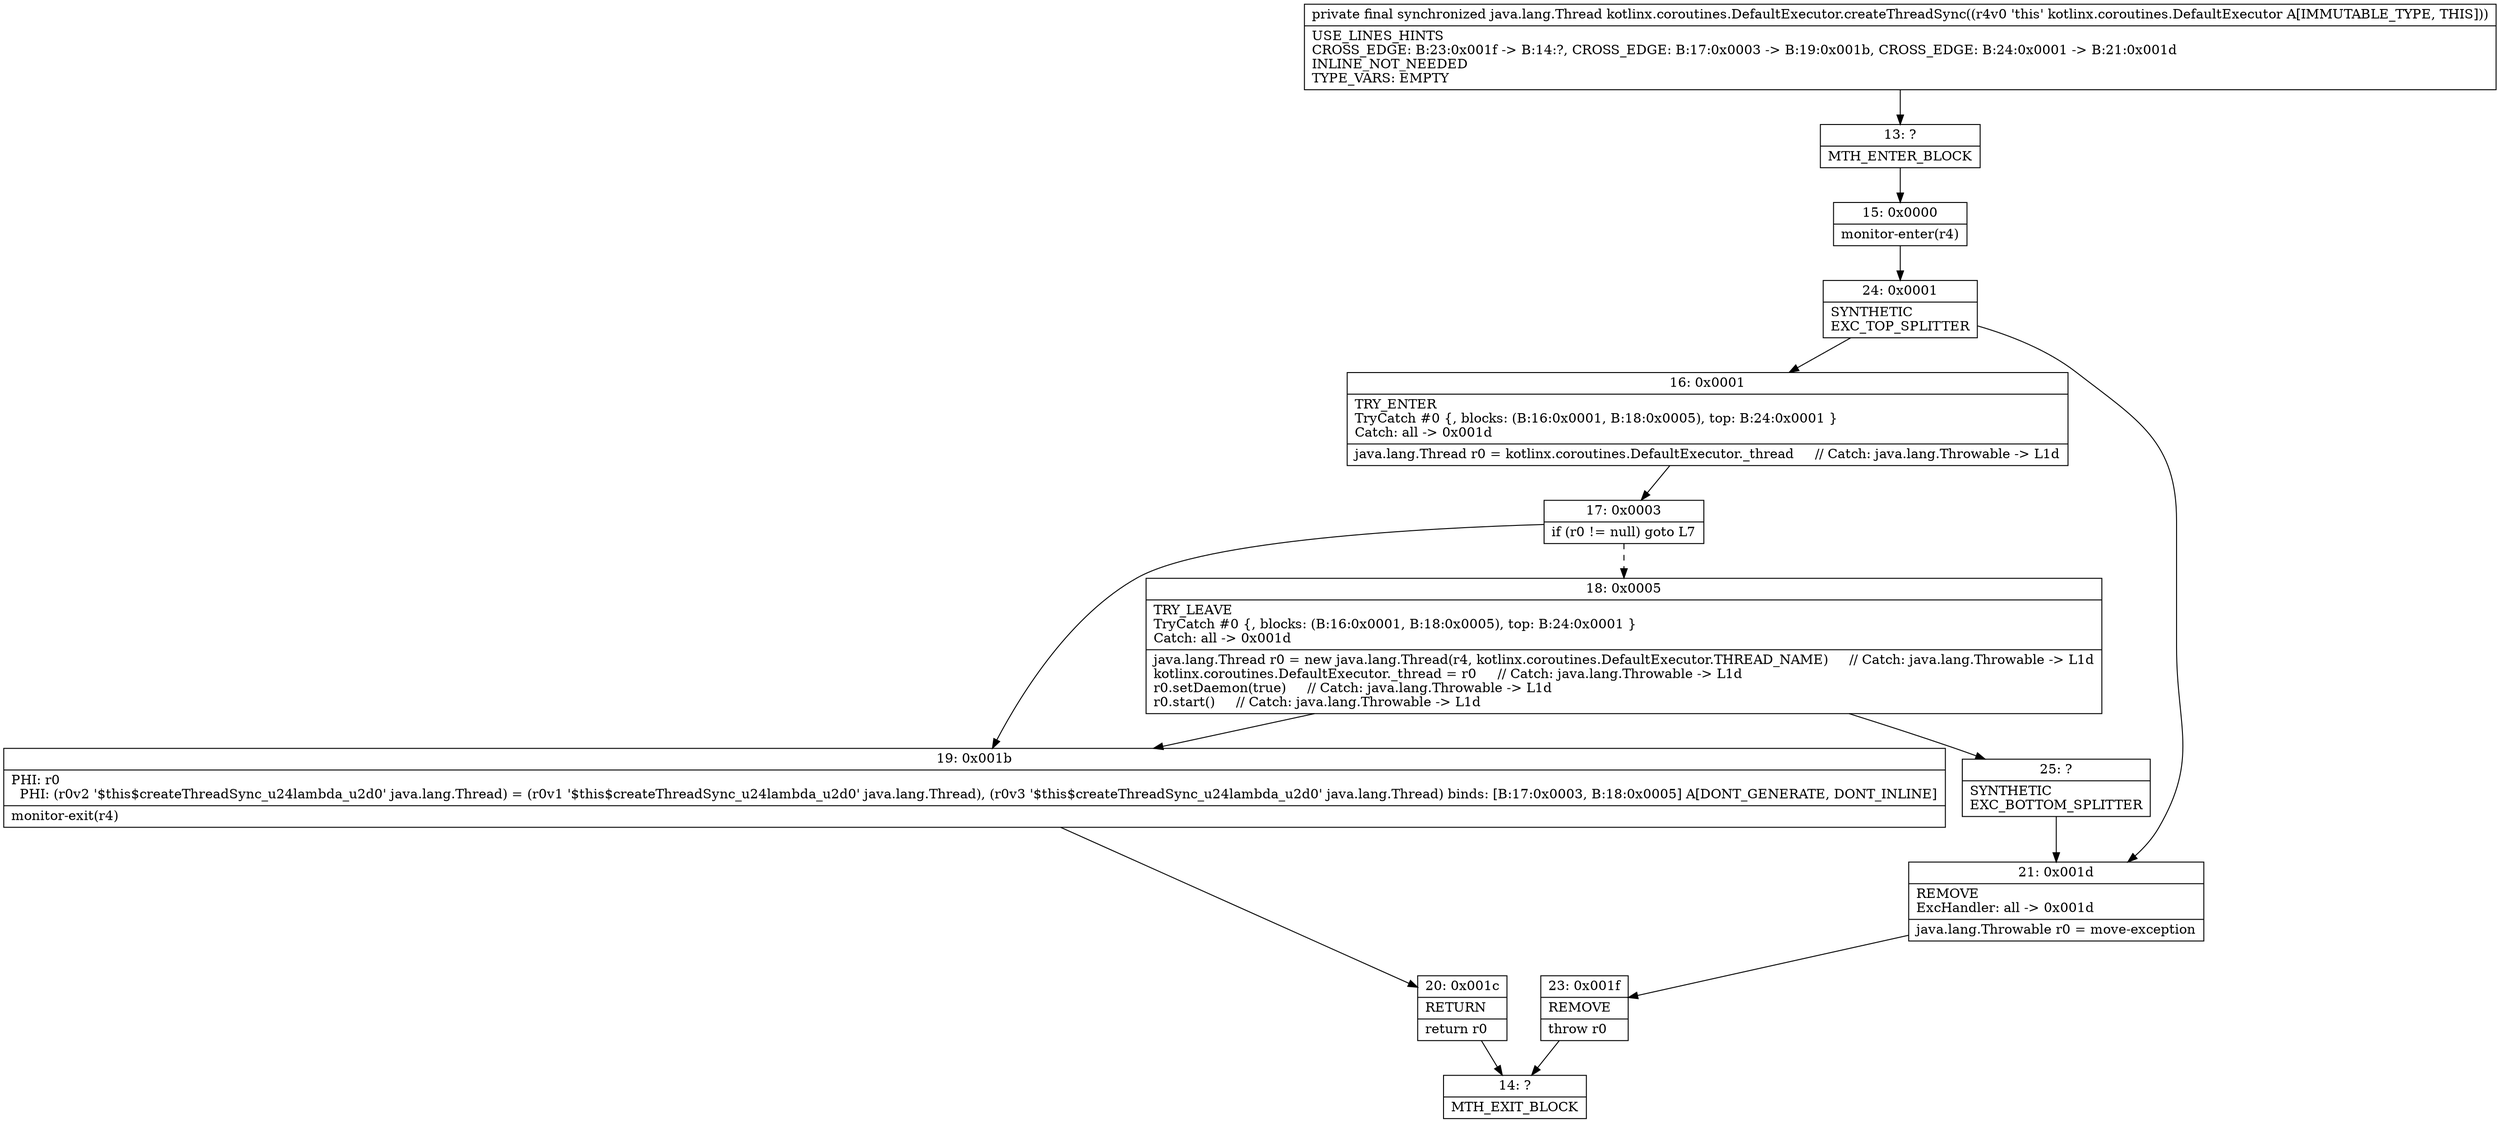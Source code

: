 digraph "CFG forkotlinx.coroutines.DefaultExecutor.createThreadSync()Ljava\/lang\/Thread;" {
Node_13 [shape=record,label="{13\:\ ?|MTH_ENTER_BLOCK\l}"];
Node_15 [shape=record,label="{15\:\ 0x0000|monitor\-enter(r4)\l}"];
Node_24 [shape=record,label="{24\:\ 0x0001|SYNTHETIC\lEXC_TOP_SPLITTER\l}"];
Node_16 [shape=record,label="{16\:\ 0x0001|TRY_ENTER\lTryCatch #0 \{, blocks: (B:16:0x0001, B:18:0x0005), top: B:24:0x0001 \}\lCatch: all \-\> 0x001d\l|java.lang.Thread r0 = kotlinx.coroutines.DefaultExecutor._thread     \/\/ Catch: java.lang.Throwable \-\> L1d\l}"];
Node_17 [shape=record,label="{17\:\ 0x0003|if (r0 != null) goto L7\l}"];
Node_18 [shape=record,label="{18\:\ 0x0005|TRY_LEAVE\lTryCatch #0 \{, blocks: (B:16:0x0001, B:18:0x0005), top: B:24:0x0001 \}\lCatch: all \-\> 0x001d\l|java.lang.Thread r0 = new java.lang.Thread(r4, kotlinx.coroutines.DefaultExecutor.THREAD_NAME)     \/\/ Catch: java.lang.Throwable \-\> L1d\lkotlinx.coroutines.DefaultExecutor._thread = r0     \/\/ Catch: java.lang.Throwable \-\> L1d\lr0.setDaemon(true)     \/\/ Catch: java.lang.Throwable \-\> L1d\lr0.start()     \/\/ Catch: java.lang.Throwable \-\> L1d\l}"];
Node_25 [shape=record,label="{25\:\ ?|SYNTHETIC\lEXC_BOTTOM_SPLITTER\l}"];
Node_19 [shape=record,label="{19\:\ 0x001b|PHI: r0 \l  PHI: (r0v2 '$this$createThreadSync_u24lambda_u2d0' java.lang.Thread) = (r0v1 '$this$createThreadSync_u24lambda_u2d0' java.lang.Thread), (r0v3 '$this$createThreadSync_u24lambda_u2d0' java.lang.Thread) binds: [B:17:0x0003, B:18:0x0005] A[DONT_GENERATE, DONT_INLINE]\l|monitor\-exit(r4)\l}"];
Node_20 [shape=record,label="{20\:\ 0x001c|RETURN\l|return r0\l}"];
Node_14 [shape=record,label="{14\:\ ?|MTH_EXIT_BLOCK\l}"];
Node_21 [shape=record,label="{21\:\ 0x001d|REMOVE\lExcHandler: all \-\> 0x001d\l|java.lang.Throwable r0 = move\-exception\l}"];
Node_23 [shape=record,label="{23\:\ 0x001f|REMOVE\l|throw r0\l}"];
MethodNode[shape=record,label="{private final synchronized java.lang.Thread kotlinx.coroutines.DefaultExecutor.createThreadSync((r4v0 'this' kotlinx.coroutines.DefaultExecutor A[IMMUTABLE_TYPE, THIS]))  | USE_LINES_HINTS\lCROSS_EDGE: B:23:0x001f \-\> B:14:?, CROSS_EDGE: B:17:0x0003 \-\> B:19:0x001b, CROSS_EDGE: B:24:0x0001 \-\> B:21:0x001d\lINLINE_NOT_NEEDED\lTYPE_VARS: EMPTY\l}"];
MethodNode -> Node_13;Node_13 -> Node_15;
Node_15 -> Node_24;
Node_24 -> Node_16;
Node_24 -> Node_21;
Node_16 -> Node_17;
Node_17 -> Node_18[style=dashed];
Node_17 -> Node_19;
Node_18 -> Node_19;
Node_18 -> Node_25;
Node_25 -> Node_21;
Node_19 -> Node_20;
Node_20 -> Node_14;
Node_21 -> Node_23;
Node_23 -> Node_14;
}

